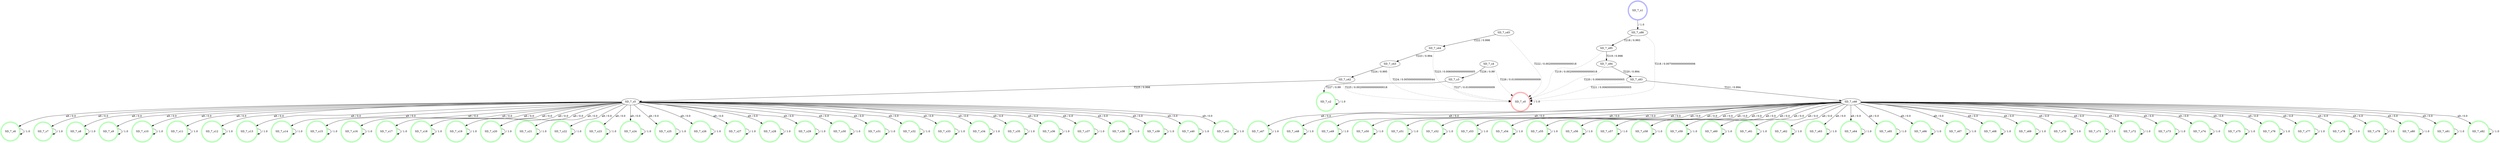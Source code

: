 digraph graphname {
SD_7_s0 [label="SD_7_s0",color=red,shape=doublecircle ];
SD_7_s1 [label="SD_7_s1",color=blue,shape=doublecircle ];
SD_7_s2 [label="SD_7_s2",color=green,shape=doublecircle ];
SD_7_s3 [label="SD_7_s3" ];
SD_7_s4 [label="SD_7_s4" ];
SD_7_s5 [label="SD_7_s5" ];
SD_7_s6 [label="SD_7_s6",color=green,shape=doublecircle ];
SD_7_s7 [label="SD_7_s7",color=green,shape=doublecircle ];
SD_7_s8 [label="SD_7_s8",color=green,shape=doublecircle ];
SD_7_s9 [label="SD_7_s9",color=green,shape=doublecircle ];
SD_7_s10 [label="SD_7_s10",color=green,shape=doublecircle ];
SD_7_s11 [label="SD_7_s11",color=green,shape=doublecircle ];
SD_7_s12 [label="SD_7_s12",color=green,shape=doublecircle ];
SD_7_s13 [label="SD_7_s13",color=green,shape=doublecircle ];
SD_7_s14 [label="SD_7_s14",color=green,shape=doublecircle ];
SD_7_s15 [label="SD_7_s15",color=green,shape=doublecircle ];
SD_7_s16 [label="SD_7_s16",color=green,shape=doublecircle ];
SD_7_s17 [label="SD_7_s17",color=green,shape=doublecircle ];
SD_7_s18 [label="SD_7_s18",color=green,shape=doublecircle ];
SD_7_s19 [label="SD_7_s19",color=green,shape=doublecircle ];
SD_7_s20 [label="SD_7_s20",color=green,shape=doublecircle ];
SD_7_s21 [label="SD_7_s21",color=green,shape=doublecircle ];
SD_7_s22 [label="SD_7_s22",color=green,shape=doublecircle ];
SD_7_s23 [label="SD_7_s23",color=green,shape=doublecircle ];
SD_7_s24 [label="SD_7_s24",color=green,shape=doublecircle ];
SD_7_s25 [label="SD_7_s25",color=green,shape=doublecircle ];
SD_7_s26 [label="SD_7_s26",color=green,shape=doublecircle ];
SD_7_s27 [label="SD_7_s27",color=green,shape=doublecircle ];
SD_7_s28 [label="SD_7_s28",color=green,shape=doublecircle ];
SD_7_s29 [label="SD_7_s29",color=green,shape=doublecircle ];
SD_7_s30 [label="SD_7_s30",color=green,shape=doublecircle ];
SD_7_s31 [label="SD_7_s31",color=green,shape=doublecircle ];
SD_7_s32 [label="SD_7_s32",color=green,shape=doublecircle ];
SD_7_s33 [label="SD_7_s33",color=green,shape=doublecircle ];
SD_7_s34 [label="SD_7_s34",color=green,shape=doublecircle ];
SD_7_s35 [label="SD_7_s35",color=green,shape=doublecircle ];
SD_7_s36 [label="SD_7_s36",color=green,shape=doublecircle ];
SD_7_s37 [label="SD_7_s37",color=green,shape=doublecircle ];
SD_7_s38 [label="SD_7_s38",color=green,shape=doublecircle ];
SD_7_s39 [label="SD_7_s39",color=green,shape=doublecircle ];
SD_7_s40 [label="SD_7_s40",color=green,shape=doublecircle ];
SD_7_s41 [label="SD_7_s41",color=green,shape=doublecircle ];
SD_7_s42 [label="SD_7_s42" ];
SD_7_s43 [label="SD_7_s43" ];
SD_7_s44 [label="SD_7_s44" ];
SD_7_s45 [label="SD_7_s45" ];
SD_7_s46 [label="SD_7_s46" ];
SD_7_s47 [label="SD_7_s47",color=green,shape=doublecircle ];
SD_7_s48 [label="SD_7_s48",color=green,shape=doublecircle ];
SD_7_s49 [label="SD_7_s49",color=green,shape=doublecircle ];
SD_7_s50 [label="SD_7_s50",color=green,shape=doublecircle ];
SD_7_s51 [label="SD_7_s51",color=green,shape=doublecircle ];
SD_7_s52 [label="SD_7_s52",color=green,shape=doublecircle ];
SD_7_s53 [label="SD_7_s53",color=green,shape=doublecircle ];
SD_7_s54 [label="SD_7_s54",color=green,shape=doublecircle ];
SD_7_s55 [label="SD_7_s55",color=green,shape=doublecircle ];
SD_7_s56 [label="SD_7_s56",color=green,shape=doublecircle ];
SD_7_s57 [label="SD_7_s57",color=green,shape=doublecircle ];
SD_7_s58 [label="SD_7_s58",color=green,shape=doublecircle ];
SD_7_s59 [label="SD_7_s59",color=green,shape=doublecircle ];
SD_7_s60 [label="SD_7_s60",color=green,shape=doublecircle ];
SD_7_s61 [label="SD_7_s61",color=green,shape=doublecircle ];
SD_7_s62 [label="SD_7_s62",color=green,shape=doublecircle ];
SD_7_s63 [label="SD_7_s63",color=green,shape=doublecircle ];
SD_7_s64 [label="SD_7_s64",color=green,shape=doublecircle ];
SD_7_s65 [label="SD_7_s65",color=green,shape=doublecircle ];
SD_7_s66 [label="SD_7_s66",color=green,shape=doublecircle ];
SD_7_s67 [label="SD_7_s67",color=green,shape=doublecircle ];
SD_7_s68 [label="SD_7_s68",color=green,shape=doublecircle ];
SD_7_s69 [label="SD_7_s69",color=green,shape=doublecircle ];
SD_7_s70 [label="SD_7_s70",color=green,shape=doublecircle ];
SD_7_s71 [label="SD_7_s71",color=green,shape=doublecircle ];
SD_7_s72 [label="SD_7_s72",color=green,shape=doublecircle ];
SD_7_s73 [label="SD_7_s73",color=green,shape=doublecircle ];
SD_7_s74 [label="SD_7_s74",color=green,shape=doublecircle ];
SD_7_s75 [label="SD_7_s75",color=green,shape=doublecircle ];
SD_7_s76 [label="SD_7_s76",color=green,shape=doublecircle ];
SD_7_s77 [label="SD_7_s77",color=green,shape=doublecircle ];
SD_7_s78 [label="SD_7_s78",color=green,shape=doublecircle ];
SD_7_s79 [label="SD_7_s79",color=green,shape=doublecircle ];
SD_7_s80 [label="SD_7_s80",color=green,shape=doublecircle ];
SD_7_s81 [label="SD_7_s81",color=green,shape=doublecircle ];
SD_7_s82 [label="SD_7_s82",color=green,shape=doublecircle ];
SD_7_s83 [label="SD_7_s83" ];
SD_7_s84 [label="SD_7_s84" ];
SD_7_s85 [label="SD_7_s85" ];
SD_7_s86 [label="SD_7_s86" ];
SD_7_s0 -> SD_7_s0 [label=" / 1.0", style=dotted];
SD_7_s1 -> SD_7_s86 [label=" / 1.0"];
SD_7_s2 -> SD_7_s2 [label=" / 1.0"];
SD_7_s3 -> SD_7_s2 [label="T227 / 0.99"];
SD_7_s3 -> SD_7_s0 [label="T227 / 0.010000000000000009", style=dotted];
SD_7_s4 -> SD_7_s3 [label="T226 / 0.99"];
SD_7_s4 -> SD_7_s0 [label="T226 / 0.010000000000000009", style=dotted];
SD_7_s5 -> SD_7_s6 [label="alt / 0.0"];
SD_7_s5 -> SD_7_s7 [label="alt / 0.0"];
SD_7_s5 -> SD_7_s8 [label="alt / 0.0"];
SD_7_s5 -> SD_7_s9 [label="alt / 0.0"];
SD_7_s5 -> SD_7_s10 [label="alt / 0.0"];
SD_7_s5 -> SD_7_s11 [label="alt / 0.0"];
SD_7_s5 -> SD_7_s12 [label="alt / 0.0"];
SD_7_s5 -> SD_7_s13 [label="alt / 0.0"];
SD_7_s5 -> SD_7_s14 [label="alt / 0.0"];
SD_7_s5 -> SD_7_s15 [label="alt / 0.0"];
SD_7_s5 -> SD_7_s16 [label="alt / 0.0"];
SD_7_s5 -> SD_7_s17 [label="alt / 0.0"];
SD_7_s5 -> SD_7_s18 [label="alt / 0.0"];
SD_7_s5 -> SD_7_s19 [label="alt / 0.0"];
SD_7_s5 -> SD_7_s20 [label="alt / 0.0"];
SD_7_s5 -> SD_7_s21 [label="alt / 0.0"];
SD_7_s5 -> SD_7_s22 [label="alt / 0.0"];
SD_7_s5 -> SD_7_s23 [label="alt / 0.0"];
SD_7_s5 -> SD_7_s24 [label="alt / 0.0"];
SD_7_s5 -> SD_7_s25 [label="alt / 0.0"];
SD_7_s5 -> SD_7_s26 [label="alt / 0.0"];
SD_7_s5 -> SD_7_s27 [label="alt / 0.0"];
SD_7_s5 -> SD_7_s28 [label="alt / 0.0"];
SD_7_s5 -> SD_7_s29 [label="alt / 0.0"];
SD_7_s5 -> SD_7_s30 [label="alt / 0.0"];
SD_7_s5 -> SD_7_s31 [label="alt / 0.0"];
SD_7_s5 -> SD_7_s32 [label="alt / 0.0"];
SD_7_s5 -> SD_7_s33 [label="alt / 0.0"];
SD_7_s5 -> SD_7_s34 [label="alt / 0.0"];
SD_7_s5 -> SD_7_s35 [label="alt / 0.0"];
SD_7_s5 -> SD_7_s36 [label="alt / 0.0"];
SD_7_s5 -> SD_7_s37 [label="alt / 0.0"];
SD_7_s5 -> SD_7_s38 [label="alt / 0.0"];
SD_7_s5 -> SD_7_s39 [label="alt / 0.0"];
SD_7_s5 -> SD_7_s40 [label="alt / 0.0"];
SD_7_s5 -> SD_7_s41 [label="alt / 0.0"];
SD_7_s6 -> SD_7_s6 [label=" / 1.0"];
SD_7_s7 -> SD_7_s7 [label=" / 1.0"];
SD_7_s8 -> SD_7_s8 [label=" / 1.0"];
SD_7_s9 -> SD_7_s9 [label=" / 1.0"];
SD_7_s10 -> SD_7_s10 [label=" / 1.0"];
SD_7_s11 -> SD_7_s11 [label=" / 1.0"];
SD_7_s12 -> SD_7_s12 [label=" / 1.0"];
SD_7_s13 -> SD_7_s13 [label=" / 1.0"];
SD_7_s14 -> SD_7_s14 [label=" / 1.0"];
SD_7_s15 -> SD_7_s15 [label=" / 1.0"];
SD_7_s16 -> SD_7_s16 [label=" / 1.0"];
SD_7_s17 -> SD_7_s17 [label=" / 1.0"];
SD_7_s18 -> SD_7_s18 [label=" / 1.0"];
SD_7_s19 -> SD_7_s19 [label=" / 1.0"];
SD_7_s20 -> SD_7_s20 [label=" / 1.0"];
SD_7_s21 -> SD_7_s21 [label=" / 1.0"];
SD_7_s22 -> SD_7_s22 [label=" / 1.0"];
SD_7_s23 -> SD_7_s23 [label=" / 1.0"];
SD_7_s24 -> SD_7_s24 [label=" / 1.0"];
SD_7_s25 -> SD_7_s25 [label=" / 1.0"];
SD_7_s26 -> SD_7_s26 [label=" / 1.0"];
SD_7_s27 -> SD_7_s27 [label=" / 1.0"];
SD_7_s28 -> SD_7_s28 [label=" / 1.0"];
SD_7_s29 -> SD_7_s29 [label=" / 1.0"];
SD_7_s30 -> SD_7_s30 [label=" / 1.0"];
SD_7_s31 -> SD_7_s31 [label=" / 1.0"];
SD_7_s32 -> SD_7_s32 [label=" / 1.0"];
SD_7_s33 -> SD_7_s33 [label=" / 1.0"];
SD_7_s34 -> SD_7_s34 [label=" / 1.0"];
SD_7_s35 -> SD_7_s35 [label=" / 1.0"];
SD_7_s36 -> SD_7_s36 [label=" / 1.0"];
SD_7_s37 -> SD_7_s37 [label=" / 1.0"];
SD_7_s38 -> SD_7_s38 [label=" / 1.0"];
SD_7_s39 -> SD_7_s39 [label=" / 1.0"];
SD_7_s40 -> SD_7_s40 [label=" / 1.0"];
SD_7_s41 -> SD_7_s41 [label=" / 1.0"];
SD_7_s42 -> SD_7_s5 [label="T225 / 0.998"];
SD_7_s42 -> SD_7_s0 [label="T225 / 0.0020000000000000018", style=dotted];
SD_7_s43 -> SD_7_s42 [label="T224 / 0.995"];
SD_7_s43 -> SD_7_s0 [label="T224 / 0.0050000000000000044", style=dotted];
SD_7_s44 -> SD_7_s43 [label="T223 / 0.994"];
SD_7_s44 -> SD_7_s0 [label="T223 / 0.006000000000000005", style=dotted];
SD_7_s45 -> SD_7_s44 [label="T222 / 0.998"];
SD_7_s45 -> SD_7_s0 [label="T222 / 0.0020000000000000018", style=dotted];
SD_7_s46 -> SD_7_s47 [label="alt / 0.0"];
SD_7_s46 -> SD_7_s48 [label="alt / 0.0"];
SD_7_s46 -> SD_7_s49 [label="alt / 0.0"];
SD_7_s46 -> SD_7_s50 [label="alt / 0.0"];
SD_7_s46 -> SD_7_s51 [label="alt / 0.0"];
SD_7_s46 -> SD_7_s52 [label="alt / 0.0"];
SD_7_s46 -> SD_7_s53 [label="alt / 0.0"];
SD_7_s46 -> SD_7_s54 [label="alt / 0.0"];
SD_7_s46 -> SD_7_s55 [label="alt / 0.0"];
SD_7_s46 -> SD_7_s56 [label="alt / 0.0"];
SD_7_s46 -> SD_7_s57 [label="alt / 0.0"];
SD_7_s46 -> SD_7_s58 [label="alt / 0.0"];
SD_7_s46 -> SD_7_s59 [label="alt / 0.0"];
SD_7_s46 -> SD_7_s60 [label="alt / 0.0"];
SD_7_s46 -> SD_7_s61 [label="alt / 0.0"];
SD_7_s46 -> SD_7_s62 [label="alt / 0.0"];
SD_7_s46 -> SD_7_s63 [label="alt / 0.0"];
SD_7_s46 -> SD_7_s64 [label="alt / 0.0"];
SD_7_s46 -> SD_7_s65 [label="alt / 0.0"];
SD_7_s46 -> SD_7_s66 [label="alt / 0.0"];
SD_7_s46 -> SD_7_s67 [label="alt / 0.0"];
SD_7_s46 -> SD_7_s68 [label="alt / 0.0"];
SD_7_s46 -> SD_7_s69 [label="alt / 0.0"];
SD_7_s46 -> SD_7_s70 [label="alt / 0.0"];
SD_7_s46 -> SD_7_s71 [label="alt / 0.0"];
SD_7_s46 -> SD_7_s72 [label="alt / 0.0"];
SD_7_s46 -> SD_7_s73 [label="alt / 0.0"];
SD_7_s46 -> SD_7_s74 [label="alt / 0.0"];
SD_7_s46 -> SD_7_s75 [label="alt / 0.0"];
SD_7_s46 -> SD_7_s76 [label="alt / 0.0"];
SD_7_s46 -> SD_7_s77 [label="alt / 0.0"];
SD_7_s46 -> SD_7_s78 [label="alt / 0.0"];
SD_7_s46 -> SD_7_s79 [label="alt / 0.0"];
SD_7_s46 -> SD_7_s80 [label="alt / 0.0"];
SD_7_s46 -> SD_7_s81 [label="alt / 0.0"];
SD_7_s46 -> SD_7_s82 [label="alt / 0.0"];
SD_7_s47 -> SD_7_s47 [label=" / 1.0"];
SD_7_s48 -> SD_7_s48 [label=" / 1.0"];
SD_7_s49 -> SD_7_s49 [label=" / 1.0"];
SD_7_s50 -> SD_7_s50 [label=" / 1.0"];
SD_7_s51 -> SD_7_s51 [label=" / 1.0"];
SD_7_s52 -> SD_7_s52 [label=" / 1.0"];
SD_7_s53 -> SD_7_s53 [label=" / 1.0"];
SD_7_s54 -> SD_7_s54 [label=" / 1.0"];
SD_7_s55 -> SD_7_s55 [label=" / 1.0"];
SD_7_s56 -> SD_7_s56 [label=" / 1.0"];
SD_7_s57 -> SD_7_s57 [label=" / 1.0"];
SD_7_s58 -> SD_7_s58 [label=" / 1.0"];
SD_7_s59 -> SD_7_s59 [label=" / 1.0"];
SD_7_s60 -> SD_7_s60 [label=" / 1.0"];
SD_7_s61 -> SD_7_s61 [label=" / 1.0"];
SD_7_s62 -> SD_7_s62 [label=" / 1.0"];
SD_7_s63 -> SD_7_s63 [label=" / 1.0"];
SD_7_s64 -> SD_7_s64 [label=" / 1.0"];
SD_7_s65 -> SD_7_s65 [label=" / 1.0"];
SD_7_s66 -> SD_7_s66 [label=" / 1.0"];
SD_7_s67 -> SD_7_s67 [label=" / 1.0"];
SD_7_s68 -> SD_7_s68 [label=" / 1.0"];
SD_7_s69 -> SD_7_s69 [label=" / 1.0"];
SD_7_s70 -> SD_7_s70 [label=" / 1.0"];
SD_7_s71 -> SD_7_s71 [label=" / 1.0"];
SD_7_s72 -> SD_7_s72 [label=" / 1.0"];
SD_7_s73 -> SD_7_s73 [label=" / 1.0"];
SD_7_s74 -> SD_7_s74 [label=" / 1.0"];
SD_7_s75 -> SD_7_s75 [label=" / 1.0"];
SD_7_s76 -> SD_7_s76 [label=" / 1.0"];
SD_7_s77 -> SD_7_s77 [label=" / 1.0"];
SD_7_s78 -> SD_7_s78 [label=" / 1.0"];
SD_7_s79 -> SD_7_s79 [label=" / 1.0"];
SD_7_s80 -> SD_7_s80 [label=" / 1.0"];
SD_7_s81 -> SD_7_s81 [label=" / 1.0"];
SD_7_s82 -> SD_7_s82 [label=" / 1.0"];
SD_7_s83 -> SD_7_s46 [label="T221 / 0.994"];
SD_7_s83 -> SD_7_s0 [label="T221 / 0.006000000000000005", style=dotted];
SD_7_s84 -> SD_7_s83 [label="T220 / 0.994"];
SD_7_s84 -> SD_7_s0 [label="T220 / 0.006000000000000005", style=dotted];
SD_7_s85 -> SD_7_s84 [label="T219 / 0.998"];
SD_7_s85 -> SD_7_s0 [label="T219 / 0.0020000000000000018", style=dotted];
SD_7_s86 -> SD_7_s85 [label="T218 / 0.993"];
SD_7_s86 -> SD_7_s0 [label="T218 / 0.007000000000000006", style=dotted];
}